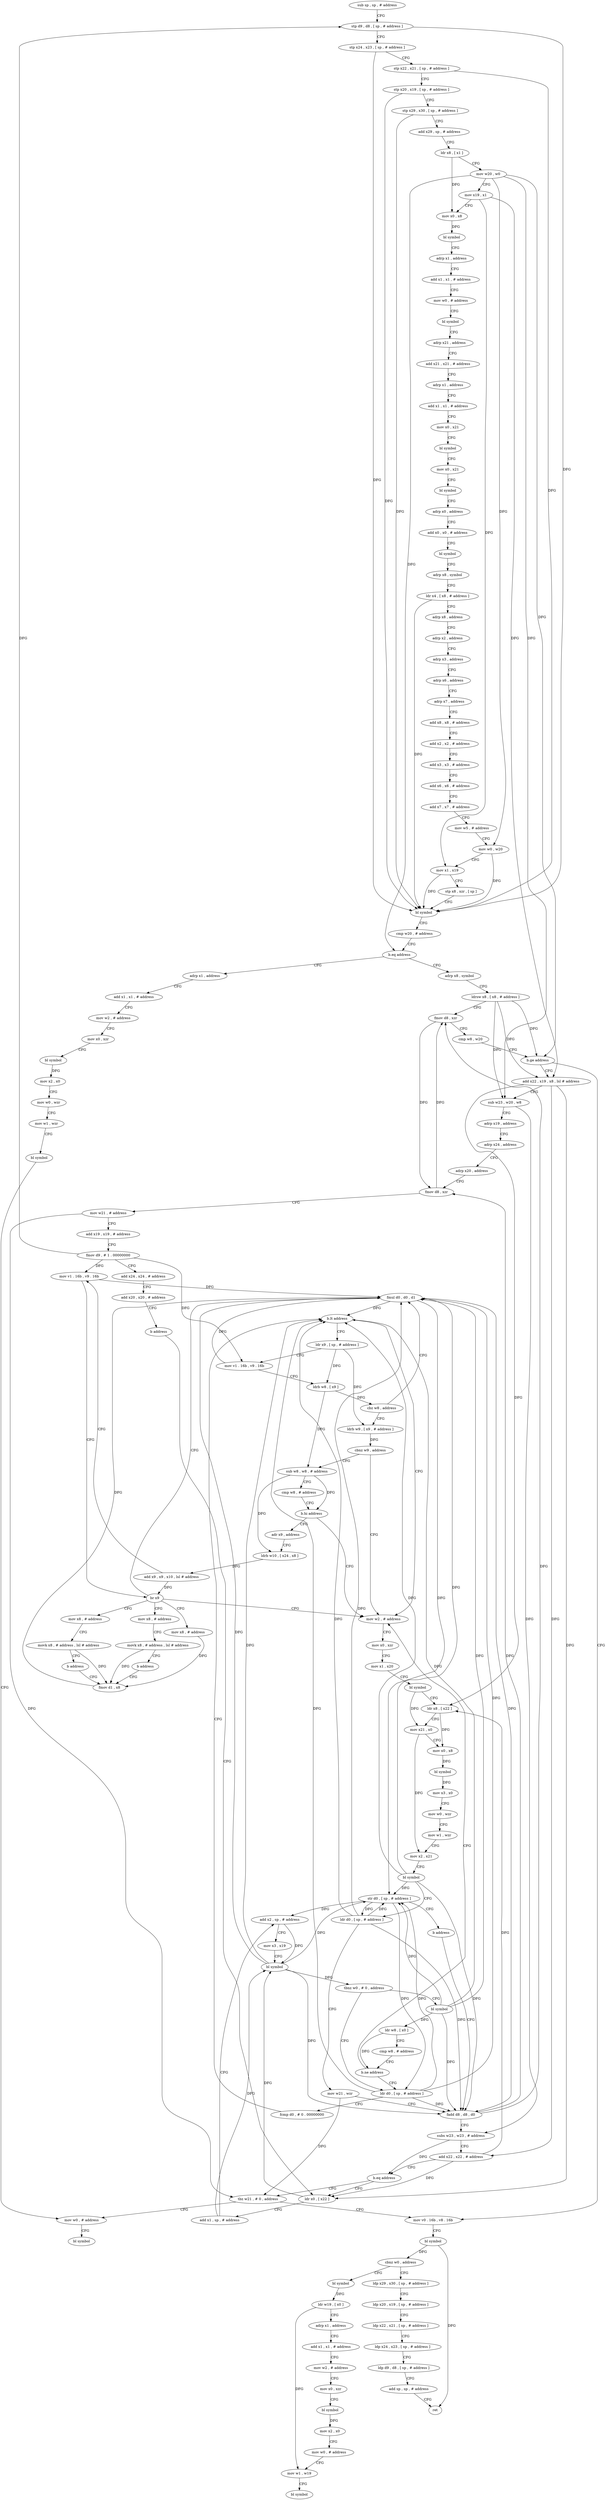digraph "func" {
"4200088" [label = "sub sp , sp , # address" ]
"4200092" [label = "stp d9 , d8 , [ sp , # address ]" ]
"4200096" [label = "stp x24 , x23 , [ sp , # address ]" ]
"4200100" [label = "stp x22 , x21 , [ sp , # address ]" ]
"4200104" [label = "stp x20 , x19 , [ sp , # address ]" ]
"4200108" [label = "stp x29 , x30 , [ sp , # address ]" ]
"4200112" [label = "add x29 , sp , # address" ]
"4200116" [label = "ldr x8 , [ x1 ]" ]
"4200120" [label = "mov w20 , w0" ]
"4200124" [label = "mov x19 , x1" ]
"4200128" [label = "mov x0 , x8" ]
"4200132" [label = "bl symbol" ]
"4200136" [label = "adrp x1 , address" ]
"4200140" [label = "add x1 , x1 , # address" ]
"4200144" [label = "mov w0 , # address" ]
"4200148" [label = "bl symbol" ]
"4200152" [label = "adrp x21 , address" ]
"4200156" [label = "add x21 , x21 , # address" ]
"4200160" [label = "adrp x1 , address" ]
"4200164" [label = "add x1 , x1 , # address" ]
"4200168" [label = "mov x0 , x21" ]
"4200172" [label = "bl symbol" ]
"4200176" [label = "mov x0 , x21" ]
"4200180" [label = "bl symbol" ]
"4200184" [label = "adrp x0 , address" ]
"4200188" [label = "add x0 , x0 , # address" ]
"4200192" [label = "bl symbol" ]
"4200196" [label = "adrp x8 , symbol" ]
"4200200" [label = "ldr x4 , [ x8 , # address ]" ]
"4200204" [label = "adrp x8 , address" ]
"4200208" [label = "adrp x2 , address" ]
"4200212" [label = "adrp x3 , address" ]
"4200216" [label = "adrp x6 , address" ]
"4200220" [label = "adrp x7 , address" ]
"4200224" [label = "add x8 , x8 , # address" ]
"4200228" [label = "add x2 , x2 , # address" ]
"4200232" [label = "add x3 , x3 , # address" ]
"4200236" [label = "add x6 , x6 , # address" ]
"4200240" [label = "add x7 , x7 , # address" ]
"4200244" [label = "mov w5 , # address" ]
"4200248" [label = "mov w0 , w20" ]
"4200252" [label = "mov x1 , x19" ]
"4200256" [label = "stp x8 , xzr , [ sp ]" ]
"4200260" [label = "bl symbol" ]
"4200264" [label = "cmp w20 , # address" ]
"4200268" [label = "b.eq address" ]
"4200612" [label = "adrp x1 , address" ]
"4200272" [label = "adrp x8 , symbol" ]
"4200616" [label = "add x1 , x1 , # address" ]
"4200620" [label = "mov w2 , # address" ]
"4200624" [label = "mov x0 , xzr" ]
"4200628" [label = "bl symbol" ]
"4200632" [label = "mov x2 , x0" ]
"4200636" [label = "mov w0 , wzr" ]
"4200640" [label = "mov w1 , wzr" ]
"4200644" [label = "bl symbol" ]
"4200648" [label = "mov w0 , # address" ]
"4200276" [label = "ldrsw x8 , [ x8 , # address ]" ]
"4200280" [label = "fmov d8 , xzr" ]
"4200284" [label = "cmp w8 , w20" ]
"4200288" [label = "b.ge address" ]
"4200572" [label = "mov v0 . 16b , v8 . 16b" ]
"4200292" [label = "add x22 , x19 , x8 , lsl # address" ]
"4200576" [label = "bl symbol" ]
"4200580" [label = "cbnz w0 , address" ]
"4200656" [label = "bl symbol" ]
"4200584" [label = "ldp x29 , x30 , [ sp , # address ]" ]
"4200296" [label = "sub w23 , w20 , w8" ]
"4200300" [label = "adrp x19 , address" ]
"4200304" [label = "adrp x24 , address" ]
"4200308" [label = "adrp x20 , address" ]
"4200312" [label = "fmov d8 , xzr" ]
"4200316" [label = "mov w21 , # address" ]
"4200320" [label = "add x19 , x19 , # address" ]
"4200324" [label = "fmov d9 , # 1 . 00000000" ]
"4200328" [label = "add x24 , x24 , # address" ]
"4200332" [label = "add x20 , x20 , # address" ]
"4200336" [label = "b address" ]
"4200416" [label = "ldr x0 , [ x22 ]" ]
"4200660" [label = "ldr w19 , [ x0 ]" ]
"4200664" [label = "adrp x1 , address" ]
"4200668" [label = "add x1 , x1 , # address" ]
"4200672" [label = "mov w2 , # address" ]
"4200676" [label = "mov x0 , xzr" ]
"4200680" [label = "bl symbol" ]
"4200684" [label = "mov x2 , x0" ]
"4200688" [label = "mov w0 , # address" ]
"4200692" [label = "mov w1 , w19" ]
"4200696" [label = "bl symbol" ]
"4200588" [label = "ldp x20 , x19 , [ sp , # address ]" ]
"4200592" [label = "ldp x22 , x21 , [ sp , # address ]" ]
"4200596" [label = "ldp x24 , x23 , [ sp , # address ]" ]
"4200600" [label = "ldp d9 , d8 , [ sp , # address ]" ]
"4200604" [label = "add sp , sp , # address" ]
"4200608" [label = "ret" ]
"4200420" [label = "add x1 , sp , # address" ]
"4200424" [label = "add x2 , sp , # address" ]
"4200428" [label = "mov x3 , x19" ]
"4200432" [label = "bl symbol" ]
"4200436" [label = "tbnz w0 , # 0 , address" ]
"4200456" [label = "ldr d0 , [ sp , # address ]" ]
"4200440" [label = "bl symbol" ]
"4200460" [label = "fcmp d0 , # 0 . 00000000" ]
"4200464" [label = "b.lt address" ]
"4200340" [label = "mov w2 , # address" ]
"4200468" [label = "ldr x9 , [ sp , # address ]" ]
"4200444" [label = "ldr w8 , [ x0 ]" ]
"4200448" [label = "cmp w8 , # address" ]
"4200452" [label = "b.ne address" ]
"4200344" [label = "mov x0 , xzr" ]
"4200348" [label = "mov x1 , x20" ]
"4200352" [label = "bl symbol" ]
"4200356" [label = "ldr x8 , [ x22 ]" ]
"4200360" [label = "mov x21 , x0" ]
"4200364" [label = "mov x0 , x8" ]
"4200368" [label = "bl symbol" ]
"4200372" [label = "mov x3 , x0" ]
"4200376" [label = "mov w0 , wzr" ]
"4200380" [label = "mov w1 , wzr" ]
"4200384" [label = "mov x2 , x21" ]
"4200388" [label = "bl symbol" ]
"4200392" [label = "ldr d0 , [ sp , # address ]" ]
"4200396" [label = "mov w21 , wzr" ]
"4200400" [label = "fadd d8 , d8 , d0" ]
"4200472" [label = "mov v1 . 16b , v9 . 16b" ]
"4200476" [label = "ldrb w8 , [ x9 ]" ]
"4200480" [label = "cbz w8 , address" ]
"4200556" [label = "fmul d0 , d0 , d1" ]
"4200484" [label = "ldrb w9 , [ x9 , # address ]" ]
"4200568" [label = "tbz w21 , # 0 , address" ]
"4200560" [label = "str d0 , [ sp , # address ]" ]
"4200564" [label = "b address" ]
"4200488" [label = "cbnz w9 , address" ]
"4200492" [label = "sub w8 , w8 , # address" ]
"4200652" [label = "bl symbol" ]
"4200404" [label = "subs w23 , w23 , # address" ]
"4200408" [label = "add x22 , x22 , # address" ]
"4200412" [label = "b.eq address" ]
"4200496" [label = "cmp w8 , # address" ]
"4200500" [label = "b.hi address" ]
"4200504" [label = "adr x9 , address" ]
"4200508" [label = "ldrb w10 , [ x24 , x8 ]" ]
"4200512" [label = "add x9 , x9 , x10 , lsl # address" ]
"4200516" [label = "mov v1 . 16b , v9 . 16b" ]
"4200520" [label = "br x9" ]
"4200524" [label = "mov x8 , # address" ]
"4200536" [label = "mov x8 , # address" ]
"4200548" [label = "mov x8 , # address" ]
"4200528" [label = "movk x8 , # address , lsl # address" ]
"4200532" [label = "b address" ]
"4200552" [label = "fmov d1 , x8" ]
"4200540" [label = "movk x8 , # address , lsl # address" ]
"4200544" [label = "b address" ]
"4200088" -> "4200092" [ label = "CFG" ]
"4200092" -> "4200096" [ label = "CFG" ]
"4200092" -> "4200260" [ label = "DFG" ]
"4200096" -> "4200100" [ label = "CFG" ]
"4200096" -> "4200260" [ label = "DFG" ]
"4200100" -> "4200104" [ label = "CFG" ]
"4200100" -> "4200260" [ label = "DFG" ]
"4200104" -> "4200108" [ label = "CFG" ]
"4200104" -> "4200260" [ label = "DFG" ]
"4200108" -> "4200112" [ label = "CFG" ]
"4200108" -> "4200260" [ label = "DFG" ]
"4200112" -> "4200116" [ label = "CFG" ]
"4200116" -> "4200120" [ label = "CFG" ]
"4200116" -> "4200128" [ label = "DFG" ]
"4200120" -> "4200124" [ label = "CFG" ]
"4200120" -> "4200248" [ label = "DFG" ]
"4200120" -> "4200268" [ label = "DFG" ]
"4200120" -> "4200288" [ label = "DFG" ]
"4200120" -> "4200296" [ label = "DFG" ]
"4200124" -> "4200128" [ label = "CFG" ]
"4200124" -> "4200252" [ label = "DFG" ]
"4200124" -> "4200292" [ label = "DFG" ]
"4200128" -> "4200132" [ label = "DFG" ]
"4200132" -> "4200136" [ label = "CFG" ]
"4200136" -> "4200140" [ label = "CFG" ]
"4200140" -> "4200144" [ label = "CFG" ]
"4200144" -> "4200148" [ label = "CFG" ]
"4200148" -> "4200152" [ label = "CFG" ]
"4200152" -> "4200156" [ label = "CFG" ]
"4200156" -> "4200160" [ label = "CFG" ]
"4200160" -> "4200164" [ label = "CFG" ]
"4200164" -> "4200168" [ label = "CFG" ]
"4200168" -> "4200172" [ label = "CFG" ]
"4200172" -> "4200176" [ label = "CFG" ]
"4200176" -> "4200180" [ label = "CFG" ]
"4200180" -> "4200184" [ label = "CFG" ]
"4200184" -> "4200188" [ label = "CFG" ]
"4200188" -> "4200192" [ label = "CFG" ]
"4200192" -> "4200196" [ label = "CFG" ]
"4200196" -> "4200200" [ label = "CFG" ]
"4200200" -> "4200204" [ label = "CFG" ]
"4200200" -> "4200260" [ label = "DFG" ]
"4200204" -> "4200208" [ label = "CFG" ]
"4200208" -> "4200212" [ label = "CFG" ]
"4200212" -> "4200216" [ label = "CFG" ]
"4200216" -> "4200220" [ label = "CFG" ]
"4200220" -> "4200224" [ label = "CFG" ]
"4200224" -> "4200228" [ label = "CFG" ]
"4200228" -> "4200232" [ label = "CFG" ]
"4200232" -> "4200236" [ label = "CFG" ]
"4200236" -> "4200240" [ label = "CFG" ]
"4200240" -> "4200244" [ label = "CFG" ]
"4200244" -> "4200248" [ label = "CFG" ]
"4200248" -> "4200252" [ label = "CFG" ]
"4200248" -> "4200260" [ label = "DFG" ]
"4200252" -> "4200256" [ label = "CFG" ]
"4200252" -> "4200260" [ label = "DFG" ]
"4200256" -> "4200260" [ label = "CFG" ]
"4200260" -> "4200264" [ label = "CFG" ]
"4200264" -> "4200268" [ label = "CFG" ]
"4200268" -> "4200612" [ label = "CFG" ]
"4200268" -> "4200272" [ label = "CFG" ]
"4200612" -> "4200616" [ label = "CFG" ]
"4200272" -> "4200276" [ label = "CFG" ]
"4200616" -> "4200620" [ label = "CFG" ]
"4200620" -> "4200624" [ label = "CFG" ]
"4200624" -> "4200628" [ label = "CFG" ]
"4200628" -> "4200632" [ label = "DFG" ]
"4200632" -> "4200636" [ label = "CFG" ]
"4200636" -> "4200640" [ label = "CFG" ]
"4200640" -> "4200644" [ label = "CFG" ]
"4200644" -> "4200648" [ label = "CFG" ]
"4200648" -> "4200652" [ label = "CFG" ]
"4200276" -> "4200280" [ label = "CFG" ]
"4200276" -> "4200288" [ label = "DFG" ]
"4200276" -> "4200292" [ label = "DFG" ]
"4200276" -> "4200296" [ label = "DFG" ]
"4200280" -> "4200284" [ label = "CFG" ]
"4200280" -> "4200312" [ label = "DFG" ]
"4200284" -> "4200288" [ label = "CFG" ]
"4200288" -> "4200572" [ label = "CFG" ]
"4200288" -> "4200292" [ label = "CFG" ]
"4200572" -> "4200576" [ label = "CFG" ]
"4200292" -> "4200296" [ label = "CFG" ]
"4200292" -> "4200416" [ label = "DFG" ]
"4200292" -> "4200356" [ label = "DFG" ]
"4200292" -> "4200408" [ label = "DFG" ]
"4200576" -> "4200580" [ label = "DFG" ]
"4200576" -> "4200608" [ label = "DFG" ]
"4200580" -> "4200656" [ label = "CFG" ]
"4200580" -> "4200584" [ label = "CFG" ]
"4200656" -> "4200660" [ label = "DFG" ]
"4200584" -> "4200588" [ label = "CFG" ]
"4200296" -> "4200300" [ label = "CFG" ]
"4200296" -> "4200404" [ label = "DFG" ]
"4200300" -> "4200304" [ label = "CFG" ]
"4200304" -> "4200308" [ label = "CFG" ]
"4200308" -> "4200312" [ label = "CFG" ]
"4200312" -> "4200316" [ label = "CFG" ]
"4200312" -> "4200280" [ label = "DFG" ]
"4200316" -> "4200320" [ label = "CFG" ]
"4200316" -> "4200568" [ label = "DFG" ]
"4200320" -> "4200324" [ label = "CFG" ]
"4200324" -> "4200328" [ label = "CFG" ]
"4200324" -> "4200092" [ label = "DFG" ]
"4200324" -> "4200472" [ label = "DFG" ]
"4200324" -> "4200516" [ label = "DFG" ]
"4200328" -> "4200332" [ label = "CFG" ]
"4200332" -> "4200336" [ label = "CFG" ]
"4200336" -> "4200416" [ label = "CFG" ]
"4200416" -> "4200420" [ label = "CFG" ]
"4200416" -> "4200432" [ label = "DFG" ]
"4200660" -> "4200664" [ label = "CFG" ]
"4200660" -> "4200692" [ label = "DFG" ]
"4200664" -> "4200668" [ label = "CFG" ]
"4200668" -> "4200672" [ label = "CFG" ]
"4200672" -> "4200676" [ label = "CFG" ]
"4200676" -> "4200680" [ label = "CFG" ]
"4200680" -> "4200684" [ label = "DFG" ]
"4200684" -> "4200688" [ label = "CFG" ]
"4200688" -> "4200692" [ label = "CFG" ]
"4200692" -> "4200696" [ label = "CFG" ]
"4200588" -> "4200592" [ label = "CFG" ]
"4200592" -> "4200596" [ label = "CFG" ]
"4200596" -> "4200600" [ label = "CFG" ]
"4200600" -> "4200604" [ label = "CFG" ]
"4200604" -> "4200608" [ label = "CFG" ]
"4200420" -> "4200424" [ label = "CFG" ]
"4200420" -> "4200432" [ label = "DFG" ]
"4200424" -> "4200428" [ label = "CFG" ]
"4200424" -> "4200432" [ label = "DFG" ]
"4200428" -> "4200432" [ label = "CFG" ]
"4200432" -> "4200436" [ label = "DFG" ]
"4200432" -> "4200464" [ label = "DFG" ]
"4200432" -> "4200400" [ label = "DFG" ]
"4200432" -> "4200556" [ label = "DFG" ]
"4200432" -> "4200560" [ label = "DFG" ]
"4200436" -> "4200456" [ label = "CFG" ]
"4200436" -> "4200440" [ label = "CFG" ]
"4200456" -> "4200460" [ label = "CFG" ]
"4200456" -> "4200464" [ label = "DFG" ]
"4200456" -> "4200400" [ label = "DFG" ]
"4200456" -> "4200556" [ label = "DFG" ]
"4200456" -> "4200560" [ label = "DFG" ]
"4200440" -> "4200444" [ label = "DFG" ]
"4200440" -> "4200464" [ label = "DFG" ]
"4200440" -> "4200400" [ label = "DFG" ]
"4200440" -> "4200556" [ label = "DFG" ]
"4200440" -> "4200560" [ label = "DFG" ]
"4200460" -> "4200464" [ label = "CFG" ]
"4200464" -> "4200340" [ label = "CFG" ]
"4200464" -> "4200468" [ label = "CFG" ]
"4200340" -> "4200344" [ label = "CFG" ]
"4200468" -> "4200472" [ label = "CFG" ]
"4200468" -> "4200476" [ label = "DFG" ]
"4200468" -> "4200484" [ label = "DFG" ]
"4200444" -> "4200448" [ label = "CFG" ]
"4200444" -> "4200452" [ label = "DFG" ]
"4200448" -> "4200452" [ label = "CFG" ]
"4200452" -> "4200340" [ label = "CFG" ]
"4200452" -> "4200456" [ label = "CFG" ]
"4200344" -> "4200348" [ label = "CFG" ]
"4200348" -> "4200352" [ label = "CFG" ]
"4200352" -> "4200356" [ label = "CFG" ]
"4200352" -> "4200360" [ label = "DFG" ]
"4200356" -> "4200360" [ label = "CFG" ]
"4200356" -> "4200364" [ label = "DFG" ]
"4200360" -> "4200364" [ label = "CFG" ]
"4200360" -> "4200384" [ label = "DFG" ]
"4200364" -> "4200368" [ label = "DFG" ]
"4200368" -> "4200372" [ label = "DFG" ]
"4200372" -> "4200376" [ label = "CFG" ]
"4200376" -> "4200380" [ label = "CFG" ]
"4200380" -> "4200384" [ label = "CFG" ]
"4200384" -> "4200388" [ label = "CFG" ]
"4200388" -> "4200392" [ label = "CFG" ]
"4200388" -> "4200464" [ label = "DFG" ]
"4200388" -> "4200400" [ label = "DFG" ]
"4200388" -> "4200556" [ label = "DFG" ]
"4200388" -> "4200560" [ label = "DFG" ]
"4200392" -> "4200396" [ label = "CFG" ]
"4200392" -> "4200464" [ label = "DFG" ]
"4200392" -> "4200400" [ label = "DFG" ]
"4200392" -> "4200556" [ label = "DFG" ]
"4200392" -> "4200560" [ label = "DFG" ]
"4200396" -> "4200400" [ label = "CFG" ]
"4200396" -> "4200568" [ label = "DFG" ]
"4200400" -> "4200404" [ label = "CFG" ]
"4200400" -> "4200280" [ label = "DFG" ]
"4200400" -> "4200312" [ label = "DFG" ]
"4200472" -> "4200476" [ label = "CFG" ]
"4200472" -> "4200556" [ label = "DFG" ]
"4200476" -> "4200480" [ label = "DFG" ]
"4200476" -> "4200492" [ label = "DFG" ]
"4200480" -> "4200556" [ label = "CFG" ]
"4200480" -> "4200484" [ label = "CFG" ]
"4200556" -> "4200560" [ label = "DFG" ]
"4200556" -> "4200464" [ label = "DFG" ]
"4200556" -> "4200400" [ label = "DFG" ]
"4200484" -> "4200488" [ label = "DFG" ]
"4200568" -> "4200648" [ label = "CFG" ]
"4200568" -> "4200572" [ label = "CFG" ]
"4200560" -> "4200564" [ label = "CFG" ]
"4200560" -> "4200424" [ label = "DFG" ]
"4200560" -> "4200456" [ label = "DFG" ]
"4200560" -> "4200392" [ label = "DFG" ]
"4200564" -> "4200400" [ label = "CFG" ]
"4200488" -> "4200340" [ label = "CFG" ]
"4200488" -> "4200492" [ label = "CFG" ]
"4200492" -> "4200496" [ label = "CFG" ]
"4200492" -> "4200500" [ label = "DFG" ]
"4200492" -> "4200508" [ label = "DFG" ]
"4200404" -> "4200408" [ label = "CFG" ]
"4200404" -> "4200412" [ label = "DFG" ]
"4200408" -> "4200412" [ label = "CFG" ]
"4200408" -> "4200416" [ label = "DFG" ]
"4200408" -> "4200356" [ label = "DFG" ]
"4200412" -> "4200568" [ label = "CFG" ]
"4200412" -> "4200416" [ label = "CFG" ]
"4200496" -> "4200500" [ label = "CFG" ]
"4200500" -> "4200340" [ label = "CFG" ]
"4200500" -> "4200504" [ label = "CFG" ]
"4200504" -> "4200508" [ label = "CFG" ]
"4200508" -> "4200512" [ label = "DFG" ]
"4200512" -> "4200516" [ label = "CFG" ]
"4200512" -> "4200520" [ label = "DFG" ]
"4200516" -> "4200520" [ label = "CFG" ]
"4200516" -> "4200556" [ label = "DFG" ]
"4200520" -> "4200340" [ label = "CFG" ]
"4200520" -> "4200524" [ label = "CFG" ]
"4200520" -> "4200536" [ label = "CFG" ]
"4200520" -> "4200548" [ label = "CFG" ]
"4200520" -> "4200556" [ label = "CFG" ]
"4200524" -> "4200528" [ label = "CFG" ]
"4200536" -> "4200540" [ label = "CFG" ]
"4200548" -> "4200552" [ label = "DFG" ]
"4200528" -> "4200532" [ label = "CFG" ]
"4200528" -> "4200552" [ label = "DFG" ]
"4200532" -> "4200552" [ label = "CFG" ]
"4200552" -> "4200556" [ label = "DFG" ]
"4200540" -> "4200544" [ label = "CFG" ]
"4200540" -> "4200552" [ label = "DFG" ]
"4200544" -> "4200552" [ label = "CFG" ]
}
